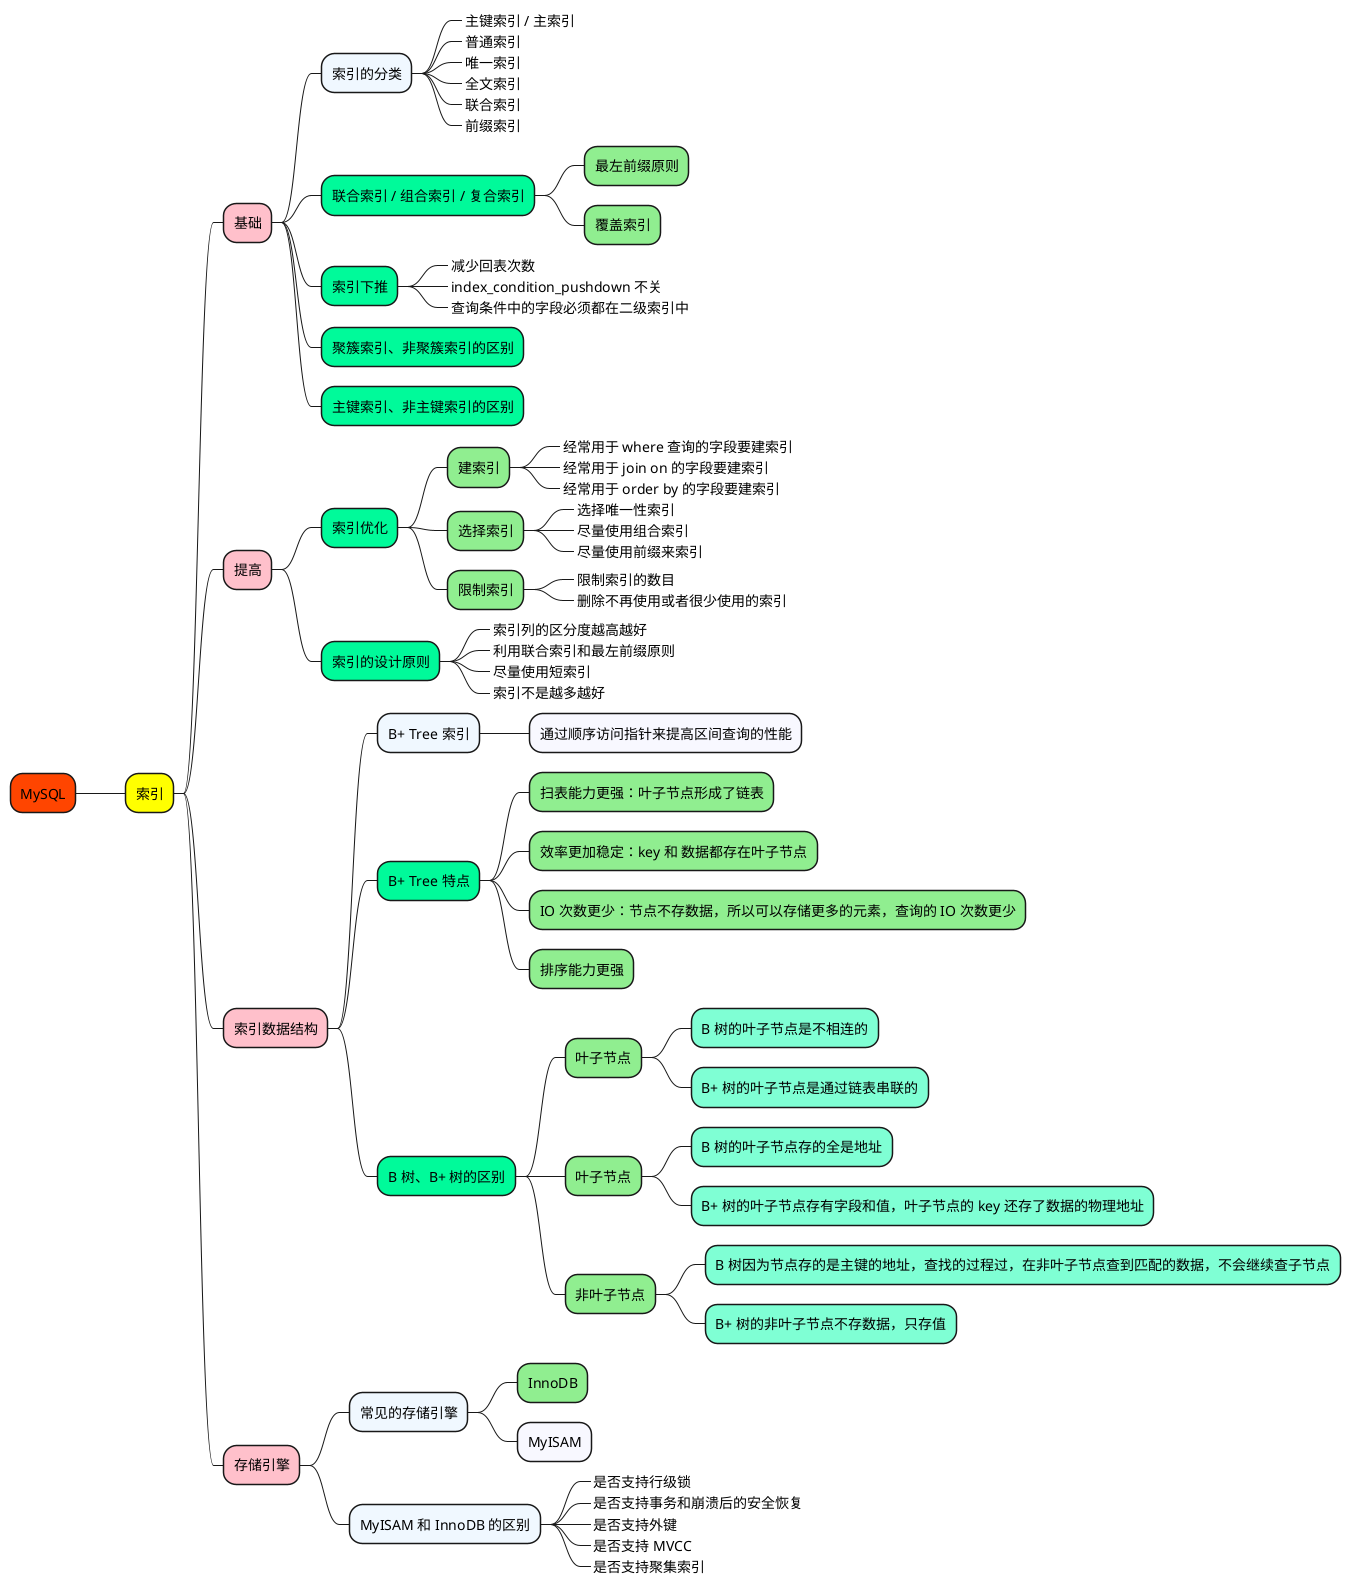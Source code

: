 @startmindmap

+[#OrangeRed] MySQL

++[#yellow] 索引

+++[#Pink] 基础

++++[#AliceBlue] 索引的分类
+++++[#GhostWhite]_ 主键索引 / 主索引
+++++[#GhostWhite]_ 普通索引
+++++[#GhostWhite]_ 唯一索引
+++++[#GhostWhite]_ 全文索引
+++++[#GhostWhite]_ 联合索引
+++++[#GhostWhite]_ 前缀索引

++++[#MediumSpringGreen] 联合索引 / 组合索引 / 复合索引
+++++[#LightGreen] 最左前缀原则
+++++[#LightGreen] 覆盖索引

++++[#MediumSpringGreen] 索引下推
+++++[#LightGreen]_ 减少回表次数
+++++[#LightGreen]_ index_condition_pushdown 不关
+++++[#LightGreen]_ 查询条件中的字段必须都在二级索引中

++++[#MediumSpringGreen] 聚簇索引、非聚簇索引的区别

++++[#MediumSpringGreen] 主键索引、非主键索引的区别


+++[#Pink] 提高

++++[#MediumSpringGreen] 索引优化
+++++[#LightGreen] 建索引
++++++[#Aquamarine]_ 经常用于 where 查询的字段要建索引
++++++[#Aquamarine]_ 经常用于 join on 的字段要建索引
++++++[#Aquamarine]_ 经常用于 order by 的字段要建索引
+++++[#LightGreen] 选择索引
++++++[#Aquamarine]_ 选择唯一性索引
++++++[#Aquamarine]_ 尽量使用组合索引
++++++[#Aquamarine]_ 尽量使用前缀来索引
+++++[#LightGreen] 限制索引
++++++[#Aquamarine]_ 限制索引的数目
++++++[#Aquamarine]_ 删除不再使用或者很少使用的索引

++++[#MediumSpringGreen] 索引的设计原则
+++++[#LightGreen]_ 索引列的区分度越高越好
+++++[#LightGreen]_ 利用联合索引和最左前缀原则
+++++[#LightGreen]_ 尽量使用短索引
+++++[#LightGreen]_ 索引不是越多越好


+++[#Pink] 索引数据结构

++++[#AliceBlue] B+ Tree 索引
+++++[#GhostWhite] 通过顺序访问指针来提高区间查询的性能

++++[#MediumSpringGreen] B+ Tree 特点
+++++[#LightGreen] 扫表能力更强：叶子节点形成了链表
+++++[#LightGreen] 效率更加稳定：key 和 数据都存在叶子节点
+++++[#LightGreen] IO 次数更少：节点不存数据，所以可以存储更多的元素，查询的 IO 次数更少
+++++[#LightGreen] 排序能力更强

++++[#MediumSpringGreen] B 树、B+ 树的区别
+++++[#LightGreen] 叶子节点
++++++[#Aquamarine] B 树的叶子节点是不相连的
++++++[#Aquamarine] B+ 树的叶子节点是通过链表串联的
+++++[#LightGreen] 叶子节点
++++++[#Aquamarine] B 树的叶子节点存的全是地址
++++++[#Aquamarine] B+ 树的叶子节点存有字段和值，叶子节点的 key 还存了数据的物理地址
+++++[#LightGreen] 非叶子节点
++++++[#Aquamarine] B 树因为节点存的是主键的地址，查找的过程过，在非叶子节点查到匹配的数据，不会继续查子节点
++++++[#Aquamarine] B+ 树的非叶子节点不存数据，只存值


+++[#Pink] 存储引擎

++++[#AliceBlue] 常见的存储引擎
+++++[#LightGreen] InnoDB
+++++[#GhostWhite] MyISAM

++++[#AliceBlue] MyISAM 和 InnoDB 的区别
+++++[#GhostWhite]_ 是否支持行级锁
+++++[#GhostWhite]_ 是否支持事务和崩溃后的安全恢复
+++++[#GhostWhite]_ 是否支持外键
+++++[#GhostWhite]_ 是否支持 MVCC
+++++[#GhostWhite]_ 是否支持聚集索引


@endmindmap